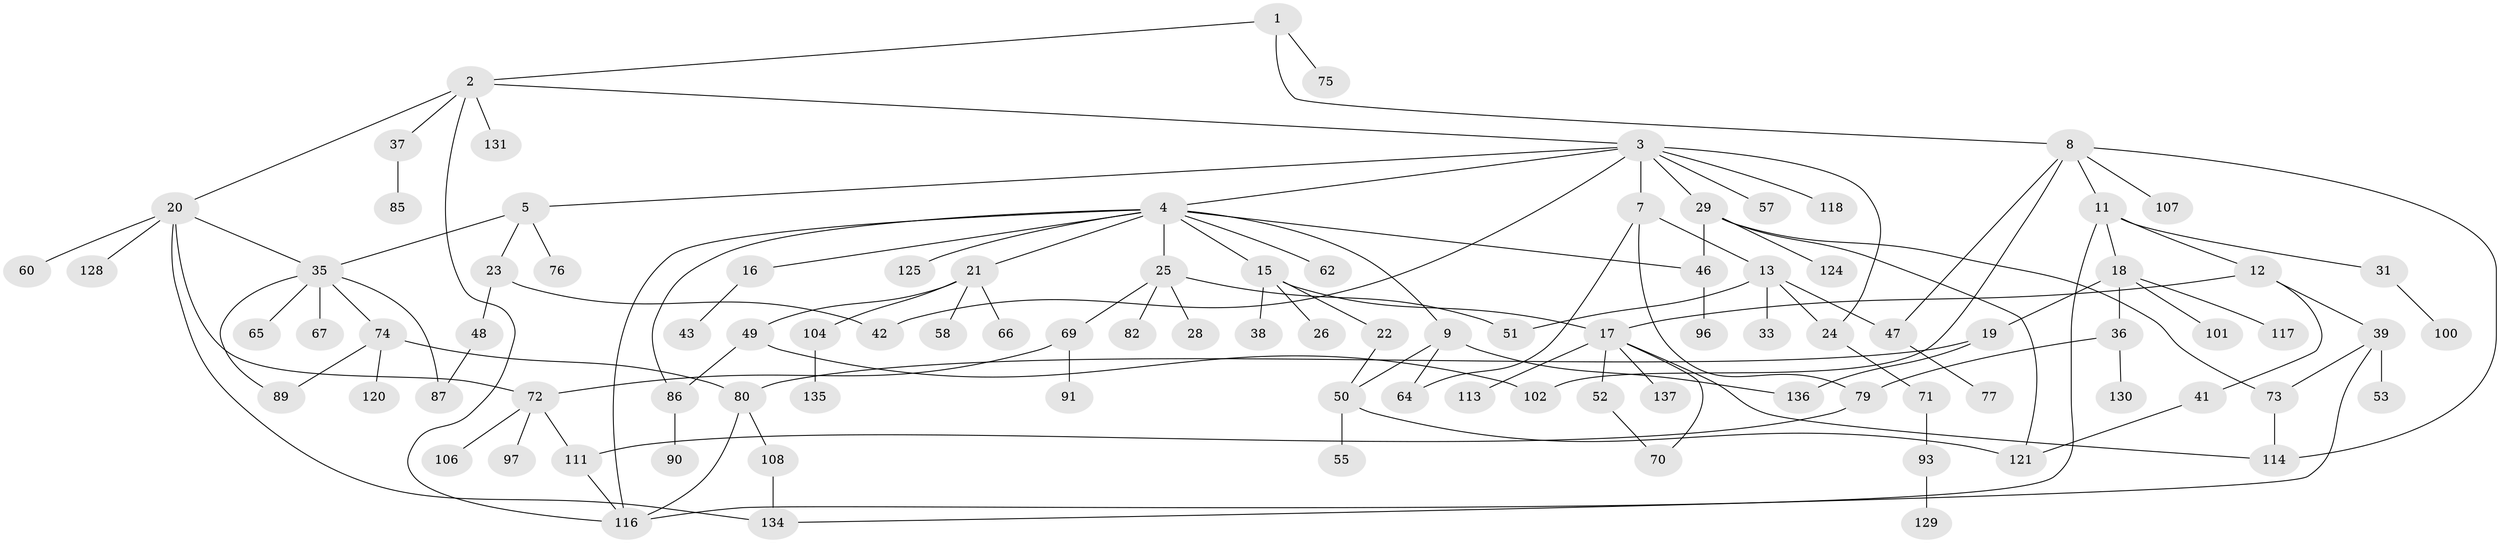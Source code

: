 // Generated by graph-tools (version 1.1) at 2025/51/02/27/25 19:51:41]
// undirected, 98 vertices, 127 edges
graph export_dot {
graph [start="1"]
  node [color=gray90,style=filled];
  1;
  2 [super="+10"];
  3 [super="+14"];
  4 [super="+6"];
  5 [super="+27"];
  7;
  8 [super="+32"];
  9 [super="+126"];
  11 [super="+95"];
  12;
  13 [super="+44"];
  15;
  16;
  17 [super="+68"];
  18 [super="+110"];
  19 [super="+84"];
  20 [super="+30"];
  21 [super="+132"];
  22 [super="+54"];
  23 [super="+56"];
  24;
  25 [super="+61"];
  26;
  28;
  29 [super="+112"];
  31 [super="+34"];
  33;
  35 [super="+45"];
  36;
  37;
  38;
  39 [super="+40"];
  41;
  42 [super="+105"];
  43;
  46 [super="+99"];
  47 [super="+59"];
  48 [super="+63"];
  49;
  50 [super="+98"];
  51;
  52 [super="+103"];
  53;
  55;
  57 [super="+78"];
  58;
  60;
  62;
  64;
  65;
  66;
  67;
  69 [super="+94"];
  70 [super="+83"];
  71;
  72;
  73 [super="+133"];
  74 [super="+88"];
  75;
  76 [super="+109"];
  77;
  79 [super="+81"];
  80;
  82 [super="+92"];
  85;
  86;
  87;
  89;
  90;
  91;
  93;
  96;
  97 [super="+123"];
  100;
  101;
  102;
  104;
  106;
  107;
  108 [super="+119"];
  111 [super="+127"];
  113 [super="+115"];
  114 [super="+138"];
  116;
  117;
  118;
  120;
  121 [super="+122"];
  124;
  125;
  128;
  129;
  130;
  131;
  134;
  135;
  136;
  137;
  1 -- 2;
  1 -- 8;
  1 -- 75;
  2 -- 3;
  2 -- 20;
  2 -- 131;
  2 -- 116;
  2 -- 37;
  3 -- 4;
  3 -- 5;
  3 -- 7;
  3 -- 29;
  3 -- 118;
  3 -- 24;
  3 -- 57;
  3 -- 42;
  4 -- 9;
  4 -- 16;
  4 -- 86;
  4 -- 46;
  4 -- 15;
  4 -- 116;
  4 -- 21;
  4 -- 25 [weight=2];
  4 -- 125;
  4 -- 62;
  5 -- 23;
  5 -- 35;
  5 -- 76;
  7 -- 13;
  7 -- 64;
  7 -- 79;
  8 -- 11;
  8 -- 102;
  8 -- 47;
  8 -- 114;
  8 -- 107;
  9 -- 136;
  9 -- 64;
  9 -- 50;
  11 -- 12;
  11 -- 18;
  11 -- 31;
  11 -- 116;
  12 -- 39;
  12 -- 41;
  12 -- 17;
  13 -- 24;
  13 -- 33;
  13 -- 47;
  13 -- 51;
  15 -- 17;
  15 -- 22;
  15 -- 26;
  15 -- 38;
  16 -- 43;
  17 -- 52;
  17 -- 70;
  17 -- 114;
  17 -- 137;
  17 -- 113;
  18 -- 19;
  18 -- 36;
  18 -- 101;
  18 -- 117;
  19 -- 80;
  19 -- 136;
  20 -- 60;
  20 -- 72;
  20 -- 128;
  20 -- 134;
  20 -- 35;
  21 -- 49;
  21 -- 58;
  21 -- 66;
  21 -- 104;
  22 -- 50;
  23 -- 48;
  23 -- 42;
  24 -- 71;
  25 -- 28;
  25 -- 69;
  25 -- 51;
  25 -- 82;
  29 -- 121;
  29 -- 73;
  29 -- 124;
  29 -- 46;
  31 -- 100;
  35 -- 74;
  35 -- 65;
  35 -- 67;
  35 -- 87;
  35 -- 89;
  36 -- 79;
  36 -- 130;
  37 -- 85;
  39 -- 53;
  39 -- 73;
  39 -- 134;
  41 -- 121;
  46 -- 96;
  47 -- 77;
  48 -- 87;
  49 -- 102;
  49 -- 86;
  50 -- 55;
  50 -- 121;
  52 -- 70;
  69 -- 91;
  69 -- 72;
  71 -- 93;
  72 -- 97;
  72 -- 106;
  72 -- 111;
  73 -- 114;
  74 -- 80;
  74 -- 120;
  74 -- 89;
  79 -- 111;
  80 -- 108;
  80 -- 116;
  86 -- 90;
  93 -- 129;
  104 -- 135;
  108 -- 134;
  111 -- 116;
}
